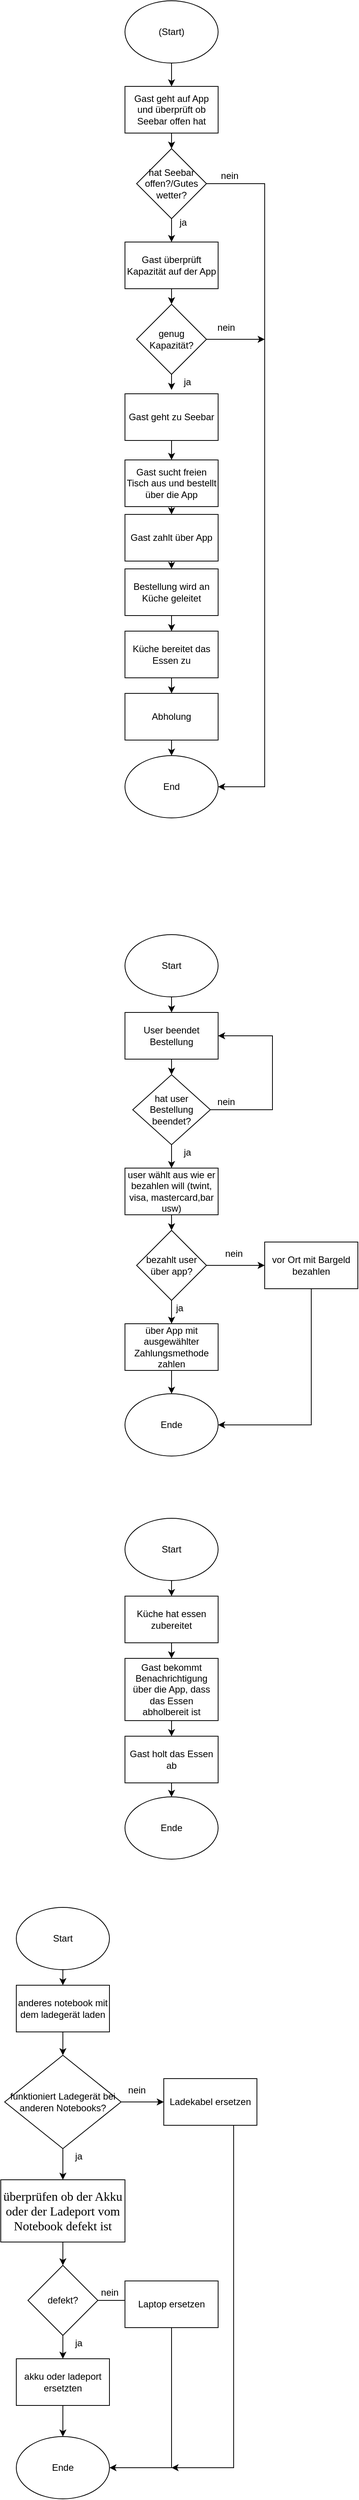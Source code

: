 <mxfile version="20.3.0" type="device"><diagram id="l1R0FIyhsQAJS4FDV-1o" name="Seite-1"><mxGraphModel dx="1843" dy="1131" grid="1" gridSize="10" guides="1" tooltips="1" connect="1" arrows="1" fold="1" page="1" pageScale="1" pageWidth="827" pageHeight="1169" math="0" shadow="0"><root><mxCell id="0"/><mxCell id="1" parent="0"/><mxCell id="ciUcLmA-y-aMPwGpOEwZ-1" value="(Start)" style="ellipse;whiteSpace=wrap;html=1;" vertex="1" parent="1"><mxGeometry x="280" y="30" width="120" height="80" as="geometry"/></mxCell><mxCell id="ciUcLmA-y-aMPwGpOEwZ-2" value="" style="endArrow=classic;html=1;rounded=0;exitX=0.5;exitY=1;exitDx=0;exitDy=0;" edge="1" parent="1" source="ciUcLmA-y-aMPwGpOEwZ-1"><mxGeometry width="50" height="50" relative="1" as="geometry"><mxPoint x="390" y="440" as="sourcePoint"/><mxPoint x="340" y="140" as="targetPoint"/></mxGeometry></mxCell><mxCell id="ciUcLmA-y-aMPwGpOEwZ-3" value="Gast geht auf App und überprüft ob Seebar offen hat" style="rounded=0;whiteSpace=wrap;html=1;" vertex="1" parent="1"><mxGeometry x="280" y="140" width="120" height="60" as="geometry"/></mxCell><mxCell id="ciUcLmA-y-aMPwGpOEwZ-4" value="hat Seebar offen?/Gutes wetter?" style="rhombus;whiteSpace=wrap;html=1;" vertex="1" parent="1"><mxGeometry x="295" y="220" width="90" height="90" as="geometry"/></mxCell><mxCell id="ciUcLmA-y-aMPwGpOEwZ-5" value="" style="endArrow=classic;html=1;rounded=0;exitX=0.5;exitY=1;exitDx=0;exitDy=0;entryX=0.5;entryY=0;entryDx=0;entryDy=0;" edge="1" parent="1" source="ciUcLmA-y-aMPwGpOEwZ-3" target="ciUcLmA-y-aMPwGpOEwZ-4"><mxGeometry width="50" height="50" relative="1" as="geometry"><mxPoint x="410" y="370" as="sourcePoint"/><mxPoint x="460" y="320" as="targetPoint"/></mxGeometry></mxCell><mxCell id="ciUcLmA-y-aMPwGpOEwZ-6" value="" style="endArrow=classic;html=1;rounded=0;exitX=0.5;exitY=1;exitDx=0;exitDy=0;" edge="1" parent="1" source="ciUcLmA-y-aMPwGpOEwZ-4"><mxGeometry width="50" height="50" relative="1" as="geometry"><mxPoint x="390" y="400" as="sourcePoint"/><mxPoint x="340" y="340" as="targetPoint"/></mxGeometry></mxCell><mxCell id="ciUcLmA-y-aMPwGpOEwZ-7" value="ja" style="text;html=1;strokeColor=none;fillColor=none;align=center;verticalAlign=middle;whiteSpace=wrap;rounded=0;" vertex="1" parent="1"><mxGeometry x="325" y="300" width="60" height="30" as="geometry"/></mxCell><mxCell id="ciUcLmA-y-aMPwGpOEwZ-8" value="" style="endArrow=classic;html=1;rounded=0;exitX=1;exitY=0.5;exitDx=0;exitDy=0;entryX=1;entryY=0.5;entryDx=0;entryDy=0;" edge="1" parent="1" source="ciUcLmA-y-aMPwGpOEwZ-4" target="ciUcLmA-y-aMPwGpOEwZ-15"><mxGeometry width="50" height="50" relative="1" as="geometry"><mxPoint x="390" y="400" as="sourcePoint"/><mxPoint x="470" y="1230" as="targetPoint"/><Array as="points"><mxPoint x="460" y="265"/><mxPoint x="460" y="1040"/></Array></mxGeometry></mxCell><mxCell id="ciUcLmA-y-aMPwGpOEwZ-9" value="nein" style="text;html=1;strokeColor=none;fillColor=none;align=center;verticalAlign=middle;whiteSpace=wrap;rounded=0;" vertex="1" parent="1"><mxGeometry x="385" y="240" width="60" height="30" as="geometry"/></mxCell><mxCell id="ciUcLmA-y-aMPwGpOEwZ-11" value="Gast überprüft Kapazität auf der App" style="rounded=0;whiteSpace=wrap;html=1;" vertex="1" parent="1"><mxGeometry x="280" y="340" width="120" height="60" as="geometry"/></mxCell><mxCell id="ciUcLmA-y-aMPwGpOEwZ-12" value="" style="endArrow=classic;html=1;rounded=0;exitX=0.5;exitY=1;exitDx=0;exitDy=0;" edge="1" parent="1" source="ciUcLmA-y-aMPwGpOEwZ-11"><mxGeometry width="50" height="50" relative="1" as="geometry"><mxPoint x="390" y="380" as="sourcePoint"/><mxPoint x="340" y="420" as="targetPoint"/></mxGeometry></mxCell><mxCell id="ciUcLmA-y-aMPwGpOEwZ-13" value="genug Kapazität?" style="rhombus;whiteSpace=wrap;html=1;" vertex="1" parent="1"><mxGeometry x="295" y="420" width="90" height="90" as="geometry"/></mxCell><mxCell id="ciUcLmA-y-aMPwGpOEwZ-14" value="" style="endArrow=classic;html=1;rounded=0;exitX=1;exitY=0.5;exitDx=0;exitDy=0;" edge="1" parent="1" source="ciUcLmA-y-aMPwGpOEwZ-13"><mxGeometry width="50" height="50" relative="1" as="geometry"><mxPoint x="390" y="460" as="sourcePoint"/><mxPoint x="460" y="465" as="targetPoint"/></mxGeometry></mxCell><mxCell id="ciUcLmA-y-aMPwGpOEwZ-15" value="End" style="ellipse;whiteSpace=wrap;html=1;" vertex="1" parent="1"><mxGeometry x="280" y="1000" width="120" height="80" as="geometry"/></mxCell><mxCell id="ciUcLmA-y-aMPwGpOEwZ-16" value="nein" style="text;html=1;align=center;verticalAlign=middle;resizable=0;points=[];autosize=1;strokeColor=none;fillColor=none;" vertex="1" parent="1"><mxGeometry x="385" y="435" width="50" height="30" as="geometry"/></mxCell><mxCell id="ciUcLmA-y-aMPwGpOEwZ-17" value="" style="endArrow=classic;html=1;rounded=0;exitX=0.5;exitY=1;exitDx=0;exitDy=0;" edge="1" parent="1" source="ciUcLmA-y-aMPwGpOEwZ-13"><mxGeometry width="50" height="50" relative="1" as="geometry"><mxPoint x="390" y="540" as="sourcePoint"/><mxPoint x="340" y="530" as="targetPoint"/></mxGeometry></mxCell><mxCell id="ciUcLmA-y-aMPwGpOEwZ-18" value="ja" style="text;html=1;align=center;verticalAlign=middle;resizable=0;points=[];autosize=1;strokeColor=none;fillColor=none;" vertex="1" parent="1"><mxGeometry x="345" y="505" width="30" height="30" as="geometry"/></mxCell><mxCell id="ciUcLmA-y-aMPwGpOEwZ-19" value="Gast geht zu Seebar" style="rounded=0;whiteSpace=wrap;html=1;" vertex="1" parent="1"><mxGeometry x="280" y="535" width="120" height="60" as="geometry"/></mxCell><mxCell id="ciUcLmA-y-aMPwGpOEwZ-20" value="" style="endArrow=classic;html=1;rounded=0;exitX=0.5;exitY=1;exitDx=0;exitDy=0;" edge="1" parent="1" source="ciUcLmA-y-aMPwGpOEwZ-19"><mxGeometry width="50" height="50" relative="1" as="geometry"><mxPoint x="390" y="600" as="sourcePoint"/><mxPoint x="340" y="620" as="targetPoint"/></mxGeometry></mxCell><mxCell id="ciUcLmA-y-aMPwGpOEwZ-21" value="Gast sucht freien Tisch aus und bestellt über die App" style="rounded=0;whiteSpace=wrap;html=1;" vertex="1" parent="1"><mxGeometry x="280" y="620" width="120" height="60" as="geometry"/></mxCell><mxCell id="ciUcLmA-y-aMPwGpOEwZ-26" value="Bestellung wird an Küche geleitet" style="rounded=0;whiteSpace=wrap;html=1;" vertex="1" parent="1"><mxGeometry x="280" y="760" width="120" height="60" as="geometry"/></mxCell><mxCell id="ciUcLmA-y-aMPwGpOEwZ-27" value="" style="endArrow=classic;html=1;rounded=0;exitX=0.5;exitY=1;exitDx=0;exitDy=0;entryX=0.5;entryY=0;entryDx=0;entryDy=0;" edge="1" parent="1" source="ciUcLmA-y-aMPwGpOEwZ-26" target="ciUcLmA-y-aMPwGpOEwZ-31"><mxGeometry width="50" height="50" relative="1" as="geometry"><mxPoint x="590" y="940" as="sourcePoint"/><mxPoint x="340" y="780" as="targetPoint"/></mxGeometry></mxCell><mxCell id="ciUcLmA-y-aMPwGpOEwZ-31" value="Küche bereitet das Essen zu" style="rounded=0;whiteSpace=wrap;html=1;" vertex="1" parent="1"><mxGeometry x="280" y="840" width="120" height="60" as="geometry"/></mxCell><mxCell id="ciUcLmA-y-aMPwGpOEwZ-33" value="Start" style="ellipse;whiteSpace=wrap;html=1;" vertex="1" parent="1"><mxGeometry x="280" y="1230" width="120" height="80" as="geometry"/></mxCell><mxCell id="ciUcLmA-y-aMPwGpOEwZ-34" value="hat user Bestellung beendet?" style="rhombus;whiteSpace=wrap;html=1;" vertex="1" parent="1"><mxGeometry x="290" y="1410" width="100" height="90" as="geometry"/></mxCell><mxCell id="ciUcLmA-y-aMPwGpOEwZ-36" value="Abholung" style="rounded=0;whiteSpace=wrap;html=1;" vertex="1" parent="1"><mxGeometry x="280" y="920" width="120" height="60" as="geometry"/></mxCell><mxCell id="ciUcLmA-y-aMPwGpOEwZ-37" value="" style="endArrow=classic;html=1;rounded=0;exitX=0.5;exitY=1;exitDx=0;exitDy=0;entryX=0.5;entryY=0;entryDx=0;entryDy=0;" edge="1" parent="1" source="ciUcLmA-y-aMPwGpOEwZ-31" target="ciUcLmA-y-aMPwGpOEwZ-36"><mxGeometry width="50" height="50" relative="1" as="geometry"><mxPoint x="250" y="630" as="sourcePoint"/><mxPoint x="300" y="580" as="targetPoint"/></mxGeometry></mxCell><mxCell id="ciUcLmA-y-aMPwGpOEwZ-38" value="" style="endArrow=classic;html=1;rounded=0;exitX=0.5;exitY=1;exitDx=0;exitDy=0;entryX=0.5;entryY=0;entryDx=0;entryDy=0;" edge="1" parent="1" source="ciUcLmA-y-aMPwGpOEwZ-36" target="ciUcLmA-y-aMPwGpOEwZ-15"><mxGeometry width="50" height="50" relative="1" as="geometry"><mxPoint x="250" y="630" as="sourcePoint"/><mxPoint x="300" y="580" as="targetPoint"/></mxGeometry></mxCell><mxCell id="ciUcLmA-y-aMPwGpOEwZ-39" value="Gast zahlt über App" style="rounded=0;whiteSpace=wrap;html=1;" vertex="1" parent="1"><mxGeometry x="280" y="690" width="120" height="60" as="geometry"/></mxCell><mxCell id="ciUcLmA-y-aMPwGpOEwZ-40" value="" style="endArrow=classic;html=1;rounded=0;exitX=0.5;exitY=1;exitDx=0;exitDy=0;" edge="1" parent="1" source="ciUcLmA-y-aMPwGpOEwZ-21" target="ciUcLmA-y-aMPwGpOEwZ-39"><mxGeometry width="50" height="50" relative="1" as="geometry"><mxPoint x="490" y="820" as="sourcePoint"/><mxPoint x="540" y="770" as="targetPoint"/></mxGeometry></mxCell><mxCell id="ciUcLmA-y-aMPwGpOEwZ-41" value="" style="endArrow=classic;html=1;rounded=0;exitX=0.5;exitY=1;exitDx=0;exitDy=0;entryX=0.5;entryY=0;entryDx=0;entryDy=0;" edge="1" parent="1" source="ciUcLmA-y-aMPwGpOEwZ-39" target="ciUcLmA-y-aMPwGpOEwZ-26"><mxGeometry width="50" height="50" relative="1" as="geometry"><mxPoint x="490" y="820" as="sourcePoint"/><mxPoint x="540" y="770" as="targetPoint"/></mxGeometry></mxCell><mxCell id="ciUcLmA-y-aMPwGpOEwZ-43" value="User beendet Bestellung" style="rounded=0;whiteSpace=wrap;html=1;" vertex="1" parent="1"><mxGeometry x="280" y="1330" width="120" height="60" as="geometry"/></mxCell><mxCell id="ciUcLmA-y-aMPwGpOEwZ-44" value="" style="endArrow=classic;html=1;rounded=0;exitX=0.5;exitY=1;exitDx=0;exitDy=0;entryX=0.5;entryY=0;entryDx=0;entryDy=0;" edge="1" parent="1" source="ciUcLmA-y-aMPwGpOEwZ-33" target="ciUcLmA-y-aMPwGpOEwZ-43"><mxGeometry width="50" height="50" relative="1" as="geometry"><mxPoint x="500" y="1430" as="sourcePoint"/><mxPoint x="550" y="1380" as="targetPoint"/></mxGeometry></mxCell><mxCell id="ciUcLmA-y-aMPwGpOEwZ-46" value="" style="endArrow=classic;html=1;rounded=0;exitX=0.5;exitY=1;exitDx=0;exitDy=0;entryX=0.5;entryY=0;entryDx=0;entryDy=0;" edge="1" parent="1" source="ciUcLmA-y-aMPwGpOEwZ-43" target="ciUcLmA-y-aMPwGpOEwZ-34"><mxGeometry width="50" height="50" relative="1" as="geometry"><mxPoint x="500" y="1430" as="sourcePoint"/><mxPoint x="550" y="1380" as="targetPoint"/></mxGeometry></mxCell><mxCell id="ciUcLmA-y-aMPwGpOEwZ-47" value="" style="endArrow=classic;html=1;rounded=0;exitX=1;exitY=0.5;exitDx=0;exitDy=0;entryX=1;entryY=0.5;entryDx=0;entryDy=0;" edge="1" parent="1" source="ciUcLmA-y-aMPwGpOEwZ-34" target="ciUcLmA-y-aMPwGpOEwZ-43"><mxGeometry width="50" height="50" relative="1" as="geometry"><mxPoint x="500" y="1430" as="sourcePoint"/><mxPoint x="550" y="1380" as="targetPoint"/><Array as="points"><mxPoint x="470" y="1455"/><mxPoint x="470" y="1360"/></Array></mxGeometry></mxCell><mxCell id="ciUcLmA-y-aMPwGpOEwZ-48" value="nein" style="text;html=1;align=center;verticalAlign=middle;resizable=0;points=[];autosize=1;strokeColor=none;fillColor=none;" vertex="1" parent="1"><mxGeometry x="385" y="1430" width="50" height="30" as="geometry"/></mxCell><mxCell id="ciUcLmA-y-aMPwGpOEwZ-49" value="" style="endArrow=classic;html=1;rounded=0;exitX=0.5;exitY=1;exitDx=0;exitDy=0;" edge="1" parent="1" source="ciUcLmA-y-aMPwGpOEwZ-34"><mxGeometry width="50" height="50" relative="1" as="geometry"><mxPoint x="500" y="1430" as="sourcePoint"/><mxPoint x="340" y="1530" as="targetPoint"/></mxGeometry></mxCell><mxCell id="ciUcLmA-y-aMPwGpOEwZ-50" value="ja" style="text;html=1;align=center;verticalAlign=middle;resizable=0;points=[];autosize=1;strokeColor=none;fillColor=none;" vertex="1" parent="1"><mxGeometry x="345" y="1495" width="30" height="30" as="geometry"/></mxCell><mxCell id="ciUcLmA-y-aMPwGpOEwZ-51" value="user wählt aus wie er bezahlen will (twint, visa, mastercard,bar usw)" style="rounded=0;whiteSpace=wrap;html=1;" vertex="1" parent="1"><mxGeometry x="280" y="1530" width="120" height="60" as="geometry"/></mxCell><mxCell id="ciUcLmA-y-aMPwGpOEwZ-54" value="bezahlt user über app?" style="rhombus;whiteSpace=wrap;html=1;" vertex="1" parent="1"><mxGeometry x="295" y="1610" width="90" height="90" as="geometry"/></mxCell><mxCell id="ciUcLmA-y-aMPwGpOEwZ-55" value="" style="endArrow=classic;html=1;rounded=0;exitX=0.5;exitY=1;exitDx=0;exitDy=0;entryX=0.5;entryY=0;entryDx=0;entryDy=0;" edge="1" parent="1" source="ciUcLmA-y-aMPwGpOEwZ-51" target="ciUcLmA-y-aMPwGpOEwZ-54"><mxGeometry width="50" height="50" relative="1" as="geometry"><mxPoint x="500" y="1730" as="sourcePoint"/><mxPoint x="550" y="1680" as="targetPoint"/></mxGeometry></mxCell><mxCell id="ciUcLmA-y-aMPwGpOEwZ-56" value="" style="endArrow=classic;html=1;rounded=0;exitX=1;exitY=0.5;exitDx=0;exitDy=0;" edge="1" parent="1" source="ciUcLmA-y-aMPwGpOEwZ-54"><mxGeometry width="50" height="50" relative="1" as="geometry"><mxPoint x="500" y="1730" as="sourcePoint"/><mxPoint x="460" y="1655" as="targetPoint"/></mxGeometry></mxCell><mxCell id="ciUcLmA-y-aMPwGpOEwZ-57" value="nein" style="text;html=1;align=center;verticalAlign=middle;resizable=0;points=[];autosize=1;strokeColor=none;fillColor=none;" vertex="1" parent="1"><mxGeometry x="395" y="1625" width="50" height="30" as="geometry"/></mxCell><mxCell id="ciUcLmA-y-aMPwGpOEwZ-58" value="vor Ort mit Bargeld bezahlen" style="rounded=0;whiteSpace=wrap;html=1;" vertex="1" parent="1"><mxGeometry x="460" y="1625" width="120" height="60" as="geometry"/></mxCell><mxCell id="ciUcLmA-y-aMPwGpOEwZ-59" value="" style="endArrow=classic;html=1;rounded=0;exitX=0.5;exitY=1;exitDx=0;exitDy=0;" edge="1" parent="1" source="ciUcLmA-y-aMPwGpOEwZ-54"><mxGeometry width="50" height="50" relative="1" as="geometry"><mxPoint x="500" y="1720" as="sourcePoint"/><mxPoint x="340" y="1730" as="targetPoint"/></mxGeometry></mxCell><mxCell id="ciUcLmA-y-aMPwGpOEwZ-60" value="ja" style="text;html=1;align=center;verticalAlign=middle;resizable=0;points=[];autosize=1;strokeColor=none;fillColor=none;" vertex="1" parent="1"><mxGeometry x="335" y="1695" width="30" height="30" as="geometry"/></mxCell><mxCell id="ciUcLmA-y-aMPwGpOEwZ-61" value="über App mit ausgewählter Zahlungsmethode zahlen" style="rounded=0;whiteSpace=wrap;html=1;" vertex="1" parent="1"><mxGeometry x="280" y="1730" width="120" height="60" as="geometry"/></mxCell><mxCell id="ciUcLmA-y-aMPwGpOEwZ-63" value="Ende" style="ellipse;whiteSpace=wrap;html=1;" vertex="1" parent="1"><mxGeometry x="280" y="1820" width="120" height="80" as="geometry"/></mxCell><mxCell id="ciUcLmA-y-aMPwGpOEwZ-64" value="" style="endArrow=classic;html=1;rounded=0;exitX=0.5;exitY=1;exitDx=0;exitDy=0;" edge="1" parent="1" source="ciUcLmA-y-aMPwGpOEwZ-61" target="ciUcLmA-y-aMPwGpOEwZ-63"><mxGeometry width="50" height="50" relative="1" as="geometry"><mxPoint x="500" y="1790" as="sourcePoint"/><mxPoint x="550" y="1740" as="targetPoint"/></mxGeometry></mxCell><mxCell id="ciUcLmA-y-aMPwGpOEwZ-65" value="" style="endArrow=classic;html=1;rounded=0;exitX=0.5;exitY=1;exitDx=0;exitDy=0;entryX=1;entryY=0.5;entryDx=0;entryDy=0;" edge="1" parent="1" source="ciUcLmA-y-aMPwGpOEwZ-58" target="ciUcLmA-y-aMPwGpOEwZ-63"><mxGeometry width="50" height="50" relative="1" as="geometry"><mxPoint x="500" y="1790" as="sourcePoint"/><mxPoint x="550" y="1740" as="targetPoint"/><Array as="points"><mxPoint x="520" y="1860"/></Array></mxGeometry></mxCell><mxCell id="ciUcLmA-y-aMPwGpOEwZ-66" value="Start" style="ellipse;whiteSpace=wrap;html=1;" vertex="1" parent="1"><mxGeometry x="280" y="1980" width="120" height="80" as="geometry"/></mxCell><mxCell id="ciUcLmA-y-aMPwGpOEwZ-67" value="Küche hat essen zubereitet" style="rounded=0;whiteSpace=wrap;html=1;" vertex="1" parent="1"><mxGeometry x="280" y="2080" width="120" height="60" as="geometry"/></mxCell><mxCell id="ciUcLmA-y-aMPwGpOEwZ-68" value="" style="endArrow=classic;html=1;rounded=0;exitX=0.5;exitY=1;exitDx=0;exitDy=0;entryX=0.5;entryY=0;entryDx=0;entryDy=0;" edge="1" parent="1" source="ciUcLmA-y-aMPwGpOEwZ-66" target="ciUcLmA-y-aMPwGpOEwZ-67"><mxGeometry width="50" height="50" relative="1" as="geometry"><mxPoint x="330" y="2260" as="sourcePoint"/><mxPoint x="380" y="2210" as="targetPoint"/></mxGeometry></mxCell><mxCell id="ciUcLmA-y-aMPwGpOEwZ-69" value="Gast bekommt Benachrichtigung über die App, dass das Essen abholbereit ist" style="rounded=0;whiteSpace=wrap;html=1;" vertex="1" parent="1"><mxGeometry x="280" y="2160" width="120" height="80" as="geometry"/></mxCell><mxCell id="ciUcLmA-y-aMPwGpOEwZ-70" value="" style="endArrow=classic;html=1;rounded=0;exitX=0.5;exitY=1;exitDx=0;exitDy=0;entryX=0.5;entryY=0;entryDx=0;entryDy=0;" edge="1" parent="1" source="ciUcLmA-y-aMPwGpOEwZ-67" target="ciUcLmA-y-aMPwGpOEwZ-69"><mxGeometry width="50" height="50" relative="1" as="geometry"><mxPoint x="330" y="2260" as="sourcePoint"/><mxPoint x="380" y="2210" as="targetPoint"/></mxGeometry></mxCell><mxCell id="ciUcLmA-y-aMPwGpOEwZ-71" value="Gast holt das Essen ab" style="rounded=0;whiteSpace=wrap;html=1;" vertex="1" parent="1"><mxGeometry x="280" y="2260" width="120" height="60" as="geometry"/></mxCell><mxCell id="ciUcLmA-y-aMPwGpOEwZ-72" value="" style="endArrow=classic;html=1;rounded=0;exitX=0.5;exitY=1;exitDx=0;exitDy=0;entryX=0.5;entryY=0;entryDx=0;entryDy=0;" edge="1" parent="1" source="ciUcLmA-y-aMPwGpOEwZ-69" target="ciUcLmA-y-aMPwGpOEwZ-71"><mxGeometry width="50" height="50" relative="1" as="geometry"><mxPoint x="280" y="2240" as="sourcePoint"/><mxPoint x="330" y="2190" as="targetPoint"/></mxGeometry></mxCell><mxCell id="ciUcLmA-y-aMPwGpOEwZ-73" value="Ende" style="ellipse;whiteSpace=wrap;html=1;" vertex="1" parent="1"><mxGeometry x="280" y="2338" width="120" height="80" as="geometry"/></mxCell><mxCell id="ciUcLmA-y-aMPwGpOEwZ-74" value="" style="endArrow=classic;html=1;rounded=0;exitX=0.5;exitY=1;exitDx=0;exitDy=0;entryX=0.5;entryY=0;entryDx=0;entryDy=0;" edge="1" parent="1" source="ciUcLmA-y-aMPwGpOEwZ-71" target="ciUcLmA-y-aMPwGpOEwZ-73"><mxGeometry width="50" height="50" relative="1" as="geometry"><mxPoint x="280" y="2330" as="sourcePoint"/><mxPoint x="330" y="2280" as="targetPoint"/></mxGeometry></mxCell><mxCell id="ciUcLmA-y-aMPwGpOEwZ-75" value="Start" style="ellipse;whiteSpace=wrap;html=1;" vertex="1" parent="1"><mxGeometry x="140" y="2480" width="120" height="80" as="geometry"/></mxCell><mxCell id="ciUcLmA-y-aMPwGpOEwZ-76" value="funktioniert Ladegerät bei anderen Notebooks?" style="rhombus;whiteSpace=wrap;html=1;" vertex="1" parent="1"><mxGeometry x="125" y="2670" width="150" height="120" as="geometry"/></mxCell><mxCell id="ciUcLmA-y-aMPwGpOEwZ-77" value="" style="endArrow=classic;html=1;rounded=0;exitX=0.5;exitY=1;exitDx=0;exitDy=0;" edge="1" parent="1" source="ciUcLmA-y-aMPwGpOEwZ-75"><mxGeometry width="50" height="50" relative="1" as="geometry"><mxPoint x="620" y="2800" as="sourcePoint"/><mxPoint x="200" y="2580" as="targetPoint"/></mxGeometry></mxCell><mxCell id="ciUcLmA-y-aMPwGpOEwZ-78" value="" style="endArrow=classic;html=1;rounded=0;exitX=1;exitY=0.5;exitDx=0;exitDy=0;" edge="1" parent="1" source="ciUcLmA-y-aMPwGpOEwZ-76"><mxGeometry width="50" height="50" relative="1" as="geometry"><mxPoint x="620" y="2800" as="sourcePoint"/><mxPoint x="330" y="2730" as="targetPoint"/></mxGeometry></mxCell><mxCell id="ciUcLmA-y-aMPwGpOEwZ-79" value="nein" style="text;html=1;align=center;verticalAlign=middle;resizable=0;points=[];autosize=1;strokeColor=none;fillColor=none;" vertex="1" parent="1"><mxGeometry x="270" y="2700" width="50" height="30" as="geometry"/></mxCell><mxCell id="ciUcLmA-y-aMPwGpOEwZ-80" value="anderes notebook mit dem ladegerät laden" style="rounded=0;whiteSpace=wrap;html=1;" vertex="1" parent="1"><mxGeometry x="140" y="2580" width="120" height="60" as="geometry"/></mxCell><mxCell id="ciUcLmA-y-aMPwGpOEwZ-81" value="" style="endArrow=classic;html=1;rounded=0;exitX=0.5;exitY=1;exitDx=0;exitDy=0;entryX=0.5;entryY=0;entryDx=0;entryDy=0;" edge="1" parent="1" source="ciUcLmA-y-aMPwGpOEwZ-80" target="ciUcLmA-y-aMPwGpOEwZ-76"><mxGeometry width="50" height="50" relative="1" as="geometry"><mxPoint x="440" y="2690" as="sourcePoint"/><mxPoint x="490" y="2640" as="targetPoint"/></mxGeometry></mxCell><mxCell id="ciUcLmA-y-aMPwGpOEwZ-83" value="" style="endArrow=classic;html=1;rounded=0;exitX=0.5;exitY=1;exitDx=0;exitDy=0;" edge="1" parent="1" source="ciUcLmA-y-aMPwGpOEwZ-76"><mxGeometry width="50" height="50" relative="1" as="geometry"><mxPoint x="460" y="2830" as="sourcePoint"/><mxPoint x="200" y="2830" as="targetPoint"/></mxGeometry></mxCell><mxCell id="ciUcLmA-y-aMPwGpOEwZ-84" value="ja" style="text;html=1;align=center;verticalAlign=middle;resizable=0;points=[];autosize=1;strokeColor=none;fillColor=none;" vertex="1" parent="1"><mxGeometry x="205" y="2785" width="30" height="30" as="geometry"/></mxCell><mxCell id="ciUcLmA-y-aMPwGpOEwZ-85" value="Ladekabel ersetzen" style="rounded=0;whiteSpace=wrap;html=1;" vertex="1" parent="1"><mxGeometry x="330" y="2700" width="120" height="60" as="geometry"/></mxCell><mxCell id="ciUcLmA-y-aMPwGpOEwZ-86" value="&lt;span style=&quot;text-align: start; font-size: 12pt; font-family: &amp;quot;Times New Roman&amp;quot;, serif;&quot;&gt;überprüfen ob der Akku oder der Ladeport vom Notebook defekt ist&lt;/span&gt;&lt;span style=&quot;font-size: medium; text-align: start;&quot;&gt;&lt;/span&gt;" style="rounded=0;whiteSpace=wrap;html=1;" vertex="1" parent="1"><mxGeometry x="120" y="2830" width="160" height="80" as="geometry"/></mxCell><mxCell id="ciUcLmA-y-aMPwGpOEwZ-87" value="defekt?" style="rhombus;whiteSpace=wrap;html=1;" vertex="1" parent="1"><mxGeometry x="155" y="2940" width="90" height="90" as="geometry"/></mxCell><mxCell id="ciUcLmA-y-aMPwGpOEwZ-88" value="" style="endArrow=classic;html=1;rounded=0;exitX=0.5;exitY=1;exitDx=0;exitDy=0;entryX=0.5;entryY=0;entryDx=0;entryDy=0;" edge="1" parent="1" source="ciUcLmA-y-aMPwGpOEwZ-86" target="ciUcLmA-y-aMPwGpOEwZ-87"><mxGeometry width="50" height="50" relative="1" as="geometry"><mxPoint x="460" y="2830" as="sourcePoint"/><mxPoint x="510" y="2780" as="targetPoint"/></mxGeometry></mxCell><mxCell id="ciUcLmA-y-aMPwGpOEwZ-89" value="" style="endArrow=classic;html=1;rounded=0;exitX=0.5;exitY=1;exitDx=0;exitDy=0;" edge="1" parent="1" source="ciUcLmA-y-aMPwGpOEwZ-87"><mxGeometry width="50" height="50" relative="1" as="geometry"><mxPoint x="460" y="3060" as="sourcePoint"/><mxPoint x="200" y="3060" as="targetPoint"/></mxGeometry></mxCell><mxCell id="ciUcLmA-y-aMPwGpOEwZ-90" value="ja" style="text;html=1;align=center;verticalAlign=middle;resizable=0;points=[];autosize=1;strokeColor=none;fillColor=none;" vertex="1" parent="1"><mxGeometry x="205" y="3025" width="30" height="30" as="geometry"/></mxCell><mxCell id="ciUcLmA-y-aMPwGpOEwZ-91" value="akku oder ladeport ersetzten" style="rounded=0;whiteSpace=wrap;html=1;" vertex="1" parent="1"><mxGeometry x="140" y="3060" width="120" height="60" as="geometry"/></mxCell><mxCell id="ciUcLmA-y-aMPwGpOEwZ-93" value="" style="endArrow=classic;html=1;rounded=0;exitX=0.5;exitY=1;exitDx=0;exitDy=0;" edge="1" parent="1" source="ciUcLmA-y-aMPwGpOEwZ-91"><mxGeometry width="50" height="50" relative="1" as="geometry"><mxPoint x="460" y="3110" as="sourcePoint"/><mxPoint x="200" y="3160" as="targetPoint"/></mxGeometry></mxCell><mxCell id="ciUcLmA-y-aMPwGpOEwZ-94" value="Ende" style="ellipse;whiteSpace=wrap;html=1;" vertex="1" parent="1"><mxGeometry x="140" y="3160" width="120" height="80" as="geometry"/></mxCell><mxCell id="ciUcLmA-y-aMPwGpOEwZ-95" value="" style="endArrow=classic;html=1;rounded=0;exitX=1;exitY=0.5;exitDx=0;exitDy=0;" edge="1" parent="1" source="ciUcLmA-y-aMPwGpOEwZ-87"><mxGeometry width="50" height="50" relative="1" as="geometry"><mxPoint x="260" y="3080" as="sourcePoint"/><mxPoint x="310" y="2985" as="targetPoint"/></mxGeometry></mxCell><mxCell id="ciUcLmA-y-aMPwGpOEwZ-96" value="nein" style="text;html=1;align=center;verticalAlign=middle;resizable=0;points=[];autosize=1;strokeColor=none;fillColor=none;" vertex="1" parent="1"><mxGeometry x="235" y="2960" width="50" height="30" as="geometry"/></mxCell><mxCell id="ciUcLmA-y-aMPwGpOEwZ-97" value="Laptop ersetzen" style="rounded=0;whiteSpace=wrap;html=1;" vertex="1" parent="1"><mxGeometry x="280" y="2960" width="120" height="60" as="geometry"/></mxCell><mxCell id="ciUcLmA-y-aMPwGpOEwZ-98" value="" style="endArrow=classic;html=1;rounded=0;exitX=0.5;exitY=1;exitDx=0;exitDy=0;entryX=1;entryY=0.5;entryDx=0;entryDy=0;" edge="1" parent="1" source="ciUcLmA-y-aMPwGpOEwZ-97" target="ciUcLmA-y-aMPwGpOEwZ-94"><mxGeometry width="50" height="50" relative="1" as="geometry"><mxPoint x="260" y="3080" as="sourcePoint"/><mxPoint x="370" y="3200" as="targetPoint"/><Array as="points"><mxPoint x="340" y="3200"/></Array></mxGeometry></mxCell><mxCell id="ciUcLmA-y-aMPwGpOEwZ-99" value="" style="endArrow=classic;html=1;rounded=0;exitX=0.75;exitY=1;exitDx=0;exitDy=0;" edge="1" parent="1" source="ciUcLmA-y-aMPwGpOEwZ-85"><mxGeometry width="50" height="50" relative="1" as="geometry"><mxPoint x="260" y="3080" as="sourcePoint"/><mxPoint x="340" y="3200" as="targetPoint"/><Array as="points"><mxPoint x="420" y="3200"/></Array></mxGeometry></mxCell></root></mxGraphModel></diagram></mxfile>